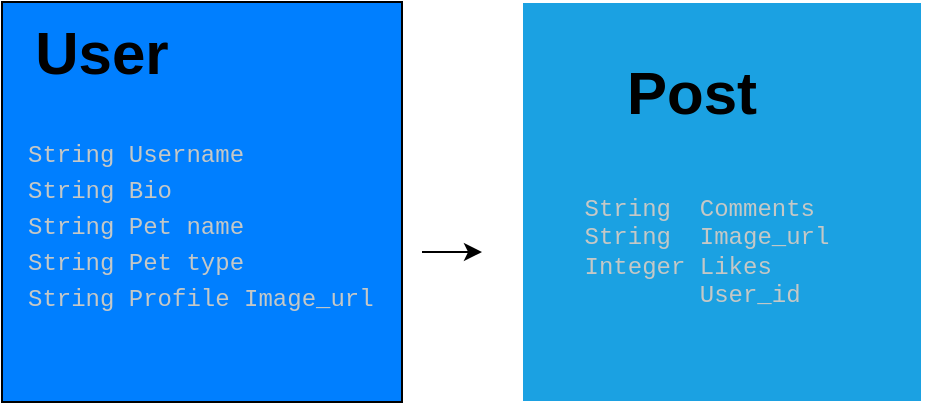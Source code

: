 <mxfile>
    <diagram id="4u6tb4qHb0qPuYKKclj1" name="Page-1">
        <mxGraphModel dx="929" dy="686" grid="1" gridSize="10" guides="1" tooltips="1" connect="1" arrows="1" fold="1" page="1" pageScale="1" pageWidth="850" pageHeight="1100" math="0" shadow="0">
            <root>
                <mxCell id="0"/>
                <mxCell id="1" parent="0"/>
                <mxCell id="2" value="" style="rounded=0;whiteSpace=wrap;html=1;fillColor=#1ba1e2;fontColor=#ffffff;strokeColor=#FFFFFF;labelBackgroundColor=default;labelBorderColor=#FFFFFF;" parent="1" vertex="1">
                    <mxGeometry x="300" y="80" width="200" height="200" as="geometry"/>
                </mxCell>
                <mxCell id="3" value="&lt;b&gt;&lt;font style=&quot;font-size: 30px&quot; color=&quot;#000000&quot;&gt;Post&lt;/font&gt;&lt;/b&gt;" style="text;html=1;strokeColor=none;fillColor=none;align=center;verticalAlign=middle;whiteSpace=wrap;rounded=0;" parent="1" vertex="1">
                    <mxGeometry x="345" y="110" width="80" height="30" as="geometry"/>
                </mxCell>
                <mxCell id="16" value="" style="edgeStyle=none;html=1;exitX=1;exitY=0.5;exitDx=0;exitDy=0;" edge="1" parent="1" source="10" target="5">
                    <mxGeometry relative="1" as="geometry">
                        <mxPoint x="300" y="210" as="targetPoint"/>
                    </mxGeometry>
                </mxCell>
                <mxCell id="5" value="&lt;div style=&quot;text-align: left ; color: rgb(197 , 200 , 198) ; font-family: &amp;#34;menlo&amp;#34; , &amp;#34;monaco&amp;#34; , &amp;#34;courier new&amp;#34; , monospace ; font-size: 12px ; font-style: normal ; font-weight: 400 ; letter-spacing: normal ; text-indent: 0px ; text-transform: none ; word-spacing: 0px&quot;&gt;String&amp;nbsp; Comments&lt;/div&gt;&lt;div style=&quot;text-align: left ; color: rgb(197 , 200 , 198) ; font-family: &amp;#34;menlo&amp;#34; , &amp;#34;monaco&amp;#34; , &amp;#34;courier new&amp;#34; , monospace ; font-size: 12px ; font-style: normal ; font-weight: 400 ; letter-spacing: normal ; text-indent: 0px ; text-transform: none ; word-spacing: 0px&quot;&gt;String&amp;nbsp; Image_url&lt;/div&gt;&lt;div style=&quot;text-align: left ; color: rgb(197 , 200 , 198) ; font-family: &amp;#34;menlo&amp;#34; , &amp;#34;monaco&amp;#34; , &amp;#34;courier new&amp;#34; , monospace ; font-size: 12px ; font-style: normal ; font-weight: 400 ; letter-spacing: normal ; text-indent: 0px ; text-transform: none ; word-spacing: 0px&quot;&gt;Integer Likes&lt;/div&gt;&lt;div style=&quot;color: rgb(197 , 200 , 198) ; font-family: &amp;#34;menlo&amp;#34; , &amp;#34;monaco&amp;#34; , &amp;#34;courier new&amp;#34; , monospace ; font-size: 12px ; font-style: normal ; font-weight: 400 ; letter-spacing: normal ; text-align: center ; text-indent: 0px ; text-transform: none ; word-spacing: 0px&quot;&gt;&amp;nbsp; &amp;nbsp; &amp;nbsp; User_id&lt;/div&gt;" style="text;html=1;strokeColor=none;fillColor=none;align=center;verticalAlign=middle;whiteSpace=wrap;rounded=0;fontSize=15;" parent="1" vertex="1">
                    <mxGeometry x="280" y="150" width="225" height="110" as="geometry"/>
                </mxCell>
                <mxCell id="8" value="&lt;div style=&quot;font-style: normal ; font-weight: 400 ; letter-spacing: normal ; text-indent: 0px ; text-transform: none ; word-spacing: 0px ; background-color: rgb(42 , 42 , 42) ; text-align: left ; color: rgb(197 , 200 , 198) ; font-family: &amp;#34;menlo&amp;#34; , &amp;#34;monaco&amp;#34; , &amp;#34;courier new&amp;#34; , monospace ; font-size: 12px&quot;&gt;&lt;br&gt;&lt;/div&gt;" style="whiteSpace=wrap;html=1;aspect=fixed;fontSize=15;fontColor=none;labelBackgroundColor=#3399FF;noLabel=1;labelBorderColor=#007FFF;fillColor=#007FFF;" parent="1" vertex="1">
                    <mxGeometry x="40" y="80" width="200" height="200" as="geometry"/>
                </mxCell>
                <mxCell id="9" value="&lt;b&gt;&lt;font style=&quot;font-size: 30px&quot; color=&quot;#000000&quot;&gt;User&lt;/font&gt;&lt;/b&gt;" style="text;html=1;strokeColor=none;fillColor=none;align=center;verticalAlign=middle;whiteSpace=wrap;rounded=0;" parent="1" vertex="1">
                    <mxGeometry x="50" y="90" width="80" height="30" as="geometry"/>
                </mxCell>
                <mxCell id="10" value="&lt;div style=&quot;font-style: normal ; font-weight: 400 ; letter-spacing: normal ; text-indent: 0px ; text-transform: none ; word-spacing: 0px ; text-align: left ; color: rgb(197 , 200 , 198) ; font-family: &amp;#34;menlo&amp;#34; , &amp;#34;monaco&amp;#34; , &amp;#34;courier new&amp;#34; , monospace ; font-size: 12px&quot;&gt;&lt;div style=&quot;font-family: &amp;#34;menlo&amp;#34; , &amp;#34;monaco&amp;#34; , &amp;#34;courier new&amp;#34; , monospace ; line-height: 18px&quot;&gt;&lt;div&gt;&lt;span style=&quot;background-color: rgb(0 , 127 , 255)&quot;&gt;String  Username&lt;/span&gt;&lt;/div&gt;&lt;div&gt;&lt;span style=&quot;background-color: rgb(0 , 127 , 255)&quot;&gt;String  Bio&lt;/span&gt;&lt;/div&gt;&lt;div&gt;&lt;span style=&quot;background-color: rgb(0 , 127 , 255)&quot;&gt;String  Pet name&lt;/span&gt;&lt;/div&gt;&lt;div&gt;&lt;span style=&quot;background-color: rgb(0 , 127 , 255)&quot;&gt;String  Pet type &lt;/span&gt;&lt;/div&gt;&lt;div&gt;&lt;span style=&quot;background-color: rgb(0 , 127 , 255)&quot;&gt;String  Profile Image_url  &lt;/span&gt;&lt;/div&gt;&lt;/div&gt;&lt;/div&gt;" style="text;whiteSpace=wrap;html=1;fontSize=15;fontColor=none;labelBorderColor=#007FFF;" parent="1" vertex="1">
                    <mxGeometry x="50" y="140" width="200" height="130" as="geometry"/>
                </mxCell>
            </root>
        </mxGraphModel>
    </diagram>
</mxfile>